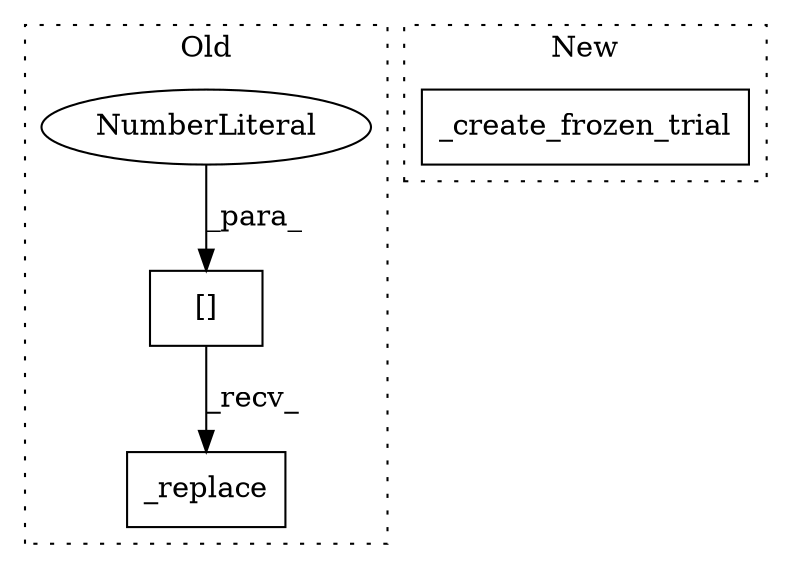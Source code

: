 digraph G {
subgraph cluster0 {
1 [label="_replace" a="32" s="8812,8834" l="9,1" shape="box"];
3 [label="[]" a="2" s="8802,8810" l="7,1" shape="box"];
4 [label="NumberLiteral" a="34" s="8809" l="1" shape="ellipse"];
label = "Old";
style="dotted";
}
subgraph cluster1 {
2 [label="_create_frozen_trial" a="32" s="9573,9621" l="21,1" shape="box"];
label = "New";
style="dotted";
}
3 -> 1 [label="_recv_"];
4 -> 3 [label="_para_"];
}